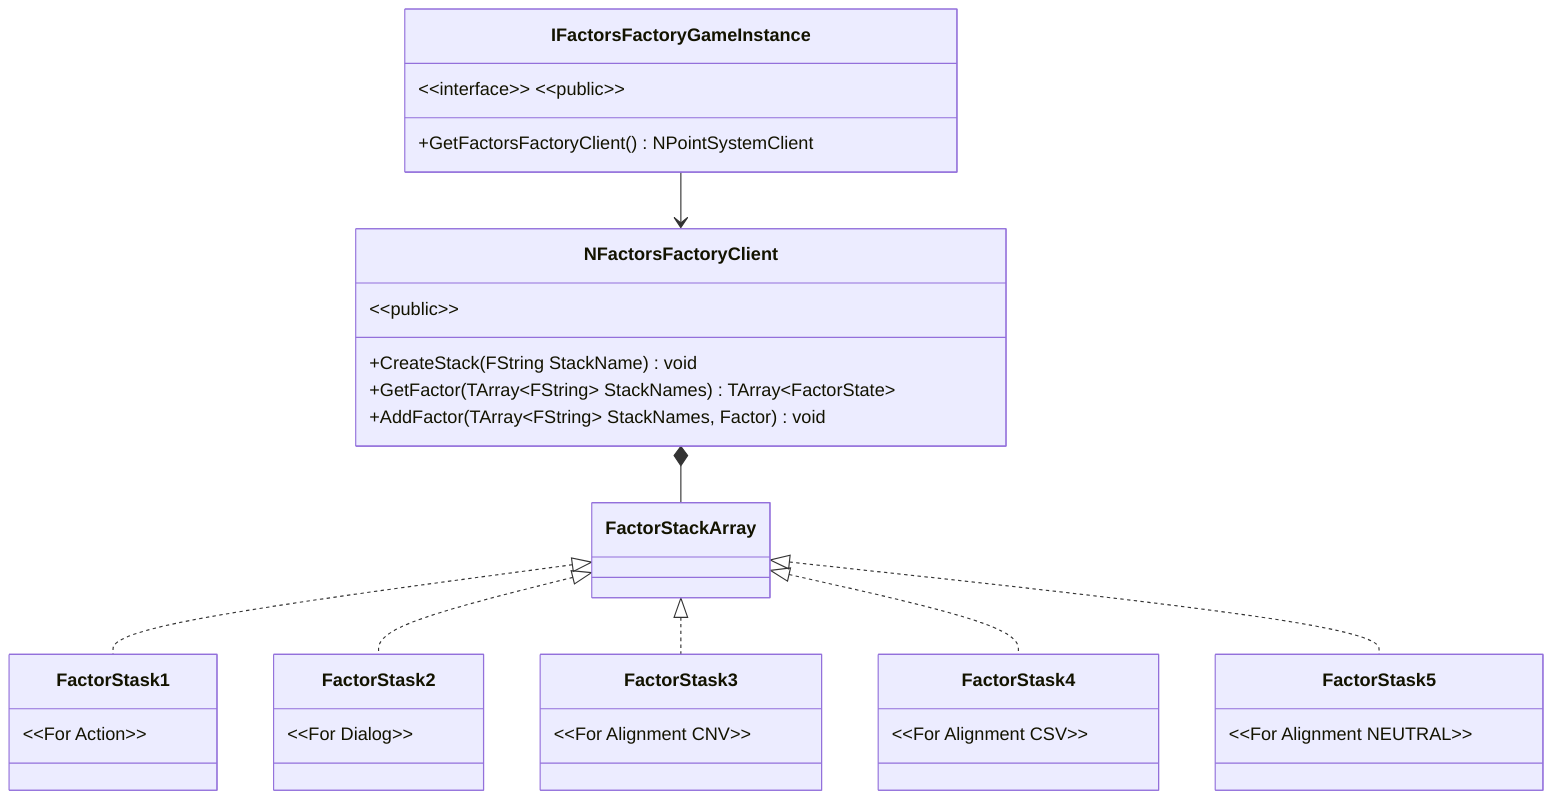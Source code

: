 classDiagram
IFactorsFactoryGameInstance --> NFactorsFactoryClient
NFactorsFactoryClient *-- FactorStackArray
FactorStackArray <|.. FactorStask1
FactorStackArray <|.. FactorStask2
FactorStackArray <|.. FactorStask3
FactorStackArray <|.. FactorStask4
FactorStackArray <|.. FactorStask5

class FactorStask1 {
    &lt;&lt;For Action&gt;&gt;
}
class FactorStask2 {
    &lt;&lt;For Dialog&gt;&gt;
}
class FactorStask3 {
    &lt;&lt;For Alignment CNV&gt;&gt;
}
class FactorStask4 {
    &lt;&lt;For Alignment CSV&gt;&gt;
}
class FactorStask5 {
    &lt;&lt;For Alignment NEUTRAL&gt;&gt;
}

class IFactorsFactoryGameInstance {
    &lt;&lt;interface&gt;&gt;  &lt;&lt;public&gt;&gt;
    +GetFactorsFactoryClient() NPointSystemClient
}

class NFactorsFactoryClient {
    &lt;&lt;public&gt;&gt;
    +CreateStack(FString StackName) void
    +GetFactor(TArray&lt;FString&gt; StackNames) TArray&lt;FactorState&gt;
    +AddFactor(TArray&lt;FString&gt; StackNames, Factor) void
}